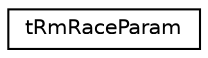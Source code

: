 digraph "Graphical Class Hierarchy"
{
  edge [fontname="Helvetica",fontsize="10",labelfontname="Helvetica",labelfontsize="10"];
  node [fontname="Helvetica",fontsize="10",shape=record];
  rankdir="LR";
  Node1 [label="tRmRaceParam",height=0.2,width=0.4,color="black", fillcolor="white", style="filled",URL="$structt_rm_race_param.html",tooltip="Structure for configuring parameters. "];
}
